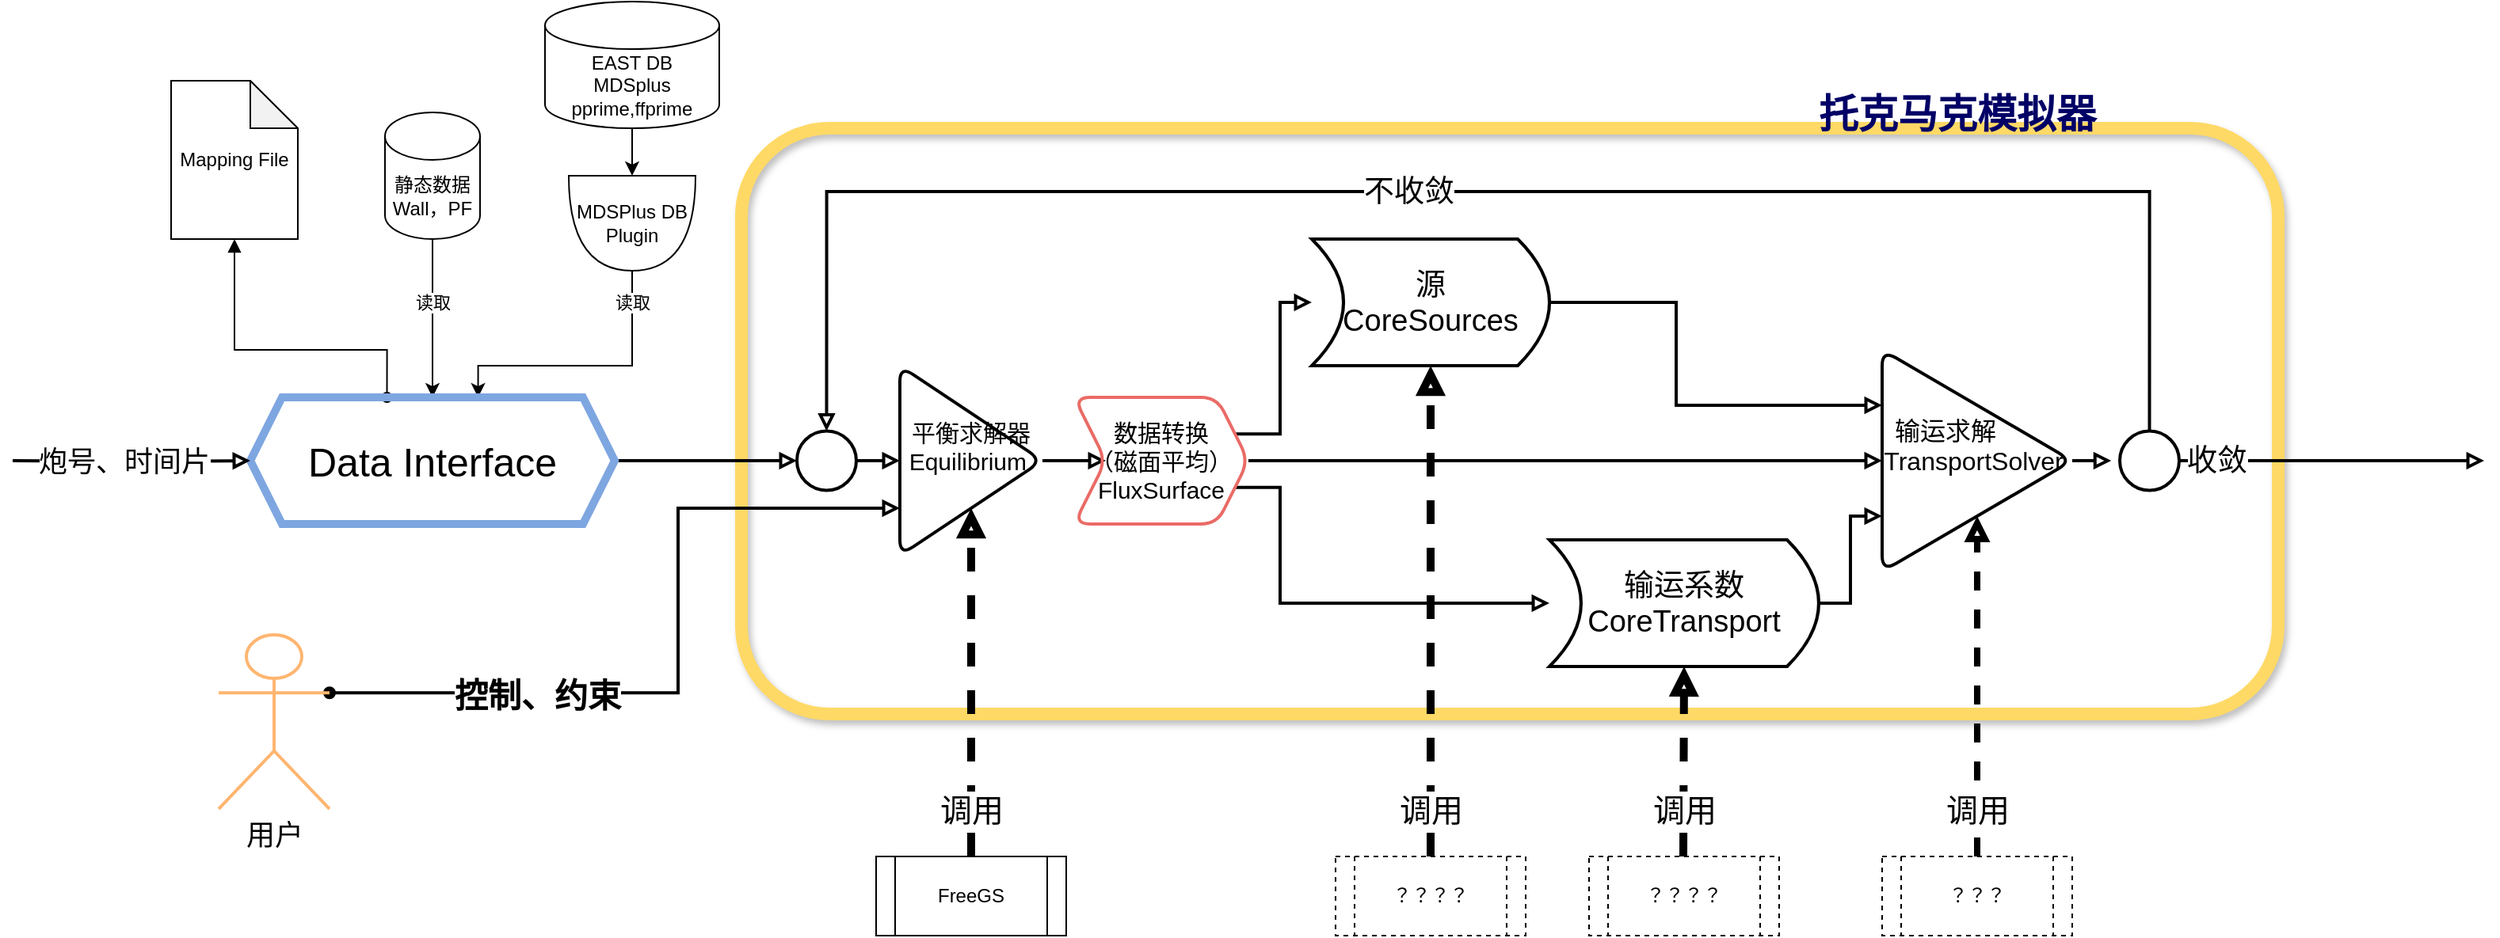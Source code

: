 <mxfile version="13.10.4" type="device"><diagram id="THuYh-ym8cFt9KJ00TGt" name="Page-1"><mxGraphModel dx="1550" dy="852" grid="1" gridSize="10" guides="1" tooltips="1" connect="1" arrows="1" fold="1" page="1" pageScale="1" pageWidth="850" pageHeight="1100" math="0" shadow="0"><root><mxCell id="0"/><mxCell id="1" parent="0"/><mxCell id="cIkYoaAPw058XxT0Uyvx-30" value="" style="rounded=1;whiteSpace=wrap;html=1;shadow=1;sketch=0;strokeWidth=8;fillColor=none;strokeColor=#FFD966;" vertex="1" parent="1"><mxGeometry x="470" y="110" width="970" height="370" as="geometry"/></mxCell><mxCell id="cIkYoaAPw058XxT0Uyvx-10" style="edgeStyle=orthogonalEdgeStyle;rounded=0;orthogonalLoop=1;jettySize=auto;html=1;exitX=0.5;exitY=1;exitDx=0;exitDy=0;exitPerimeter=0;entryX=0.5;entryY=0;entryDx=0;entryDy=0;" edge="1" parent="1" source="cIkYoaAPw058XxT0Uyvx-1" target="cIkYoaAPw058XxT0Uyvx-13"><mxGeometry relative="1" as="geometry"><mxPoint x="255" y="290" as="targetPoint"/></mxGeometry></mxCell><mxCell id="cIkYoaAPw058XxT0Uyvx-20" value="读取" style="edgeLabel;html=1;align=center;verticalAlign=middle;resizable=0;points=[];" vertex="1" connectable="0" parent="cIkYoaAPw058XxT0Uyvx-10"><mxGeometry x="-0.3" relative="1" as="geometry"><mxPoint y="4.71" as="offset"/></mxGeometry></mxCell><mxCell id="cIkYoaAPw058XxT0Uyvx-1" value="静态数据&lt;br&gt;Wall，PF" style="shape=cylinder3;whiteSpace=wrap;html=1;boundedLbl=1;backgroundOutline=1;size=15;" vertex="1" parent="1"><mxGeometry x="245" y="100" width="60" height="80" as="geometry"/></mxCell><mxCell id="cIkYoaAPw058XxT0Uyvx-11" style="edgeStyle=orthogonalEdgeStyle;rounded=0;orthogonalLoop=1;jettySize=auto;html=1;exitX=0.5;exitY=1;exitDx=0;exitDy=0;exitPerimeter=0;entryX=0;entryY=0.5;entryDx=0;entryDy=0;entryPerimeter=0;" edge="1" parent="1" source="cIkYoaAPw058XxT0Uyvx-2" target="cIkYoaAPw058XxT0Uyvx-4"><mxGeometry relative="1" as="geometry"/></mxCell><mxCell id="cIkYoaAPw058XxT0Uyvx-2" value="EAST DB&lt;br&gt;MDSplus&lt;br&gt;pprime,ffprime" style="shape=cylinder3;whiteSpace=wrap;html=1;boundedLbl=1;backgroundOutline=1;size=15;" vertex="1" parent="1"><mxGeometry x="346" y="30" width="110" height="80" as="geometry"/></mxCell><mxCell id="cIkYoaAPw058XxT0Uyvx-9" style="edgeStyle=orthogonalEdgeStyle;rounded=0;orthogonalLoop=1;jettySize=auto;html=1;exitX=0.5;exitY=1;exitDx=0;exitDy=0;exitPerimeter=0;entryX=0.375;entryY=0;entryDx=0;entryDy=0;endArrow=oval;endFill=1;startArrow=block;startFill=1;" edge="1" parent="1" source="cIkYoaAPw058XxT0Uyvx-3" target="cIkYoaAPw058XxT0Uyvx-13"><mxGeometry relative="1" as="geometry"><mxPoint x="207.5" y="290" as="targetPoint"/><Array as="points"><mxPoint x="150" y="250"/><mxPoint x="246" y="250"/></Array></mxGeometry></mxCell><mxCell id="cIkYoaAPw058XxT0Uyvx-3" value="Mapping File" style="shape=note;whiteSpace=wrap;html=1;backgroundOutline=1;darkOpacity=0.05;" vertex="1" parent="1"><mxGeometry x="110" y="80" width="80" height="100" as="geometry"/></mxCell><mxCell id="cIkYoaAPw058XxT0Uyvx-12" style="edgeStyle=orthogonalEdgeStyle;rounded=0;orthogonalLoop=1;jettySize=auto;html=1;exitX=1;exitY=0.5;exitDx=0;exitDy=0;exitPerimeter=0;entryX=0.625;entryY=0;entryDx=0;entryDy=0;" edge="1" parent="1" source="cIkYoaAPw058XxT0Uyvx-4" target="cIkYoaAPw058XxT0Uyvx-13"><mxGeometry relative="1" as="geometry"><mxPoint x="302.5" y="290" as="targetPoint"/><Array as="points"><mxPoint x="401" y="260"/><mxPoint x="304" y="260"/></Array></mxGeometry></mxCell><mxCell id="cIkYoaAPw058XxT0Uyvx-19" value="读取" style="edgeLabel;html=1;align=center;verticalAlign=middle;resizable=0;points=[];" vertex="1" connectable="0" parent="cIkYoaAPw058XxT0Uyvx-12"><mxGeometry x="-0.469" relative="1" as="geometry"><mxPoint x="-0.05" y="-27.06" as="offset"/></mxGeometry></mxCell><mxCell id="cIkYoaAPw058XxT0Uyvx-4" value="MDSPlus DB &lt;br&gt;Plugin" style="shape=or;whiteSpace=wrap;html=1;rotation=0;direction=south;" vertex="1" parent="1"><mxGeometry x="361" y="140" width="80" height="60" as="geometry"/></mxCell><mxCell id="cIkYoaAPw058XxT0Uyvx-34" style="edgeStyle=orthogonalEdgeStyle;rounded=0;orthogonalLoop=1;jettySize=auto;html=1;exitX=1;exitY=0.5;exitDx=0;exitDy=0;entryX=0;entryY=0.5;entryDx=0;entryDy=0;endArrow=block;endFill=0;strokeWidth=2;" edge="1" parent="1" source="cIkYoaAPw058XxT0Uyvx-13" target="cIkYoaAPw058XxT0Uyvx-39"><mxGeometry relative="1" as="geometry"/></mxCell><mxCell id="cIkYoaAPw058XxT0Uyvx-13" value="&lt;font style=&quot;font-size: 25px&quot;&gt;Data Interface&lt;/font&gt;" style="shape=hexagon;perimeter=hexagonPerimeter2;whiteSpace=wrap;html=1;fixedSize=1;fillColor=none;strokeColor=#7EA6E0;strokeWidth=5;" vertex="1" parent="1"><mxGeometry x="160" y="280" width="230" height="80" as="geometry"/></mxCell><mxCell id="cIkYoaAPw058XxT0Uyvx-35" style="edgeStyle=orthogonalEdgeStyle;rounded=0;orthogonalLoop=1;jettySize=auto;html=1;exitX=1;exitY=0.5;exitDx=0;exitDy=0;entryX=0;entryY=0.5;entryDx=0;entryDy=0;endArrow=block;endFill=0;strokeWidth=2;" edge="1" parent="1" source="cIkYoaAPw058XxT0Uyvx-15" target="cIkYoaAPw058XxT0Uyvx-26"><mxGeometry relative="1" as="geometry"><Array as="points"><mxPoint x="680" y="320"/><mxPoint x="680" y="320"/></Array></mxGeometry></mxCell><mxCell id="cIkYoaAPw058XxT0Uyvx-15" value="&lt;font style=&quot;font-size: 15px&quot;&gt;平衡求解器&lt;br&gt;Equilibrium&amp;nbsp; &amp;nbsp;&amp;nbsp;&lt;/font&gt;" style="triangle;whiteSpace=wrap;html=1;rounded=1;sketch=0;shadow=0;fillColor=none;strokeWidth=2;" vertex="1" parent="1"><mxGeometry x="570" y="260" width="90" height="120" as="geometry"/></mxCell><mxCell id="cIkYoaAPw058XxT0Uyvx-18" value="调用" style="edgeStyle=orthogonalEdgeStyle;rounded=0;orthogonalLoop=1;jettySize=auto;html=1;exitX=0.5;exitY=0;exitDx=0;exitDy=0;endArrow=block;endFill=0;dashed=1;strokeWidth=5;fontSize=20;" edge="1" parent="1" source="cIkYoaAPw058XxT0Uyvx-17" target="cIkYoaAPw058XxT0Uyvx-15"><mxGeometry x="-0.727" relative="1" as="geometry"><mxPoint as="offset"/></mxGeometry></mxCell><mxCell id="cIkYoaAPw058XxT0Uyvx-17" value="FreeGS" style="shape=process;whiteSpace=wrap;html=1;backgroundOutline=1;" vertex="1" parent="1"><mxGeometry x="555" y="570" width="120" height="50" as="geometry"/></mxCell><mxCell id="cIkYoaAPw058XxT0Uyvx-37" style="edgeStyle=orthogonalEdgeStyle;rounded=0;orthogonalLoop=1;jettySize=auto;html=1;exitX=1;exitY=0.5;exitDx=0;exitDy=0;endArrow=block;endFill=0;strokeWidth=2;entryX=-0.144;entryY=0.5;entryDx=0;entryDy=0;entryPerimeter=0;" edge="1" parent="1" source="cIkYoaAPw058XxT0Uyvx-25" target="cIkYoaAPw058XxT0Uyvx-41"><mxGeometry relative="1" as="geometry"><mxPoint x="1010" y="320" as="targetPoint"/></mxGeometry></mxCell><mxCell id="cIkYoaAPw058XxT0Uyvx-25" value="&lt;font style=&quot;font-size: 16px&quot;&gt;输运求解&amp;nbsp; &amp;nbsp; &amp;nbsp; &amp;nbsp; &amp;nbsp;&lt;br style=&quot;font-size: 16px&quot;&gt;TransportSolver&amp;nbsp; &amp;nbsp; &amp;nbsp;&lt;/font&gt;" style="triangle;whiteSpace=wrap;html=1;rounded=1;sketch=0;shadow=0;strokeWidth=2;fillColor=none;fontSize=16;" vertex="1" parent="1"><mxGeometry x="1190" y="250" width="120" height="140" as="geometry"/></mxCell><mxCell id="cIkYoaAPw058XxT0Uyvx-36" style="edgeStyle=orthogonalEdgeStyle;rounded=0;orthogonalLoop=1;jettySize=auto;html=1;exitX=1;exitY=0.5;exitDx=0;exitDy=0;endArrow=block;endFill=0;strokeWidth=2;entryX=0;entryY=0.5;entryDx=0;entryDy=0;" edge="1" parent="1" source="cIkYoaAPw058XxT0Uyvx-26" target="cIkYoaAPw058XxT0Uyvx-25"><mxGeometry relative="1" as="geometry"><mxPoint x="1050" y="300" as="targetPoint"/></mxGeometry></mxCell><mxCell id="cIkYoaAPw058XxT0Uyvx-51" style="edgeStyle=orthogonalEdgeStyle;rounded=0;orthogonalLoop=1;jettySize=auto;html=1;endArrow=block;endFill=0;strokeWidth=2;fontSize=19;entryX=0;entryY=0.5;entryDx=0;entryDy=0;exitX=1;exitY=0.25;exitDx=0;exitDy=0;" edge="1" parent="1" source="cIkYoaAPw058XxT0Uyvx-26" target="cIkYoaAPw058XxT0Uyvx-48"><mxGeometry relative="1" as="geometry"><mxPoint x="790" y="260" as="sourcePoint"/><mxPoint x="810" y="370" as="targetPoint"/></mxGeometry></mxCell><mxCell id="cIkYoaAPw058XxT0Uyvx-55" style="edgeStyle=orthogonalEdgeStyle;rounded=0;orthogonalLoop=1;jettySize=auto;html=1;exitX=1;exitY=0.75;exitDx=0;exitDy=0;entryX=0;entryY=0.5;entryDx=0;entryDy=0;endArrow=block;endFill=0;strokeWidth=2;fontSize=19;" edge="1" parent="1" source="cIkYoaAPw058XxT0Uyvx-26" target="cIkYoaAPw058XxT0Uyvx-54"><mxGeometry relative="1" as="geometry"><Array as="points"><mxPoint x="810" y="337"/><mxPoint x="810" y="410"/></Array></mxGeometry></mxCell><mxCell id="cIkYoaAPw058XxT0Uyvx-26" value="数据转换&lt;br style=&quot;font-size: 15px;&quot;&gt;（磁面平均）&lt;br style=&quot;font-size: 15px;&quot;&gt;FluxSurface" style="shape=step;perimeter=stepPerimeter;whiteSpace=wrap;html=1;fixedSize=1;rounded=1;shadow=0;sketch=0;fillColor=none;strokeWidth=2;fontSize=15;strokeColor=#EA6B66;" vertex="1" parent="1"><mxGeometry x="680" y="280" width="110" height="80" as="geometry"/></mxCell><mxCell id="cIkYoaAPw058XxT0Uyvx-43" style="edgeStyle=orthogonalEdgeStyle;rounded=0;orthogonalLoop=1;jettySize=auto;html=1;exitX=1;exitY=0.5;exitDx=0;exitDy=0;entryX=0;entryY=0.5;entryDx=0;entryDy=0;endArrow=block;endFill=0;strokeWidth=2;" edge="1" parent="1" source="cIkYoaAPw058XxT0Uyvx-39" target="cIkYoaAPw058XxT0Uyvx-15"><mxGeometry relative="1" as="geometry"/></mxCell><mxCell id="cIkYoaAPw058XxT0Uyvx-39" value="" style="ellipse;whiteSpace=wrap;html=1;aspect=fixed;rounded=1;shadow=0;sketch=0;strokeWidth=2;fillColor=none;" vertex="1" parent="1"><mxGeometry x="505" y="301.25" width="37.5" height="37.5" as="geometry"/></mxCell><mxCell id="cIkYoaAPw058XxT0Uyvx-42" style="edgeStyle=orthogonalEdgeStyle;rounded=0;orthogonalLoop=1;jettySize=auto;html=1;exitX=0.5;exitY=0;exitDx=0;exitDy=0;entryX=0.5;entryY=0;entryDx=0;entryDy=0;endArrow=block;endFill=0;strokeWidth=2;" edge="1" parent="1" source="cIkYoaAPw058XxT0Uyvx-41" target="cIkYoaAPw058XxT0Uyvx-39"><mxGeometry relative="1" as="geometry"><Array as="points"><mxPoint x="1359" y="150"/><mxPoint x="524" y="150"/></Array></mxGeometry></mxCell><mxCell id="cIkYoaAPw058XxT0Uyvx-45" value="不收敛" style="edgeLabel;html=1;align=center;verticalAlign=middle;resizable=0;points=[];fontSize=19;" vertex="1" connectable="0" parent="cIkYoaAPw058XxT0Uyvx-42"><mxGeometry x="0.153" y="5" relative="1" as="geometry"><mxPoint x="36.95" y="-5" as="offset"/></mxGeometry></mxCell><mxCell id="cIkYoaAPw058XxT0Uyvx-44" style="edgeStyle=orthogonalEdgeStyle;rounded=0;orthogonalLoop=1;jettySize=auto;html=1;exitX=1;exitY=0.5;exitDx=0;exitDy=0;endArrow=block;endFill=0;strokeWidth=2;" edge="1" parent="1" source="cIkYoaAPw058XxT0Uyvx-41"><mxGeometry relative="1" as="geometry"><mxPoint x="1570" y="320" as="targetPoint"/></mxGeometry></mxCell><mxCell id="cIkYoaAPw058XxT0Uyvx-46" value="收敛" style="edgeLabel;html=1;align=center;verticalAlign=middle;resizable=0;points=[];fontSize=19;" vertex="1" connectable="0" parent="cIkYoaAPw058XxT0Uyvx-44"><mxGeometry x="-0.227" y="-1" relative="1" as="geometry"><mxPoint x="-51.62" y="-1" as="offset"/></mxGeometry></mxCell><mxCell id="cIkYoaAPw058XxT0Uyvx-41" value="" style="ellipse;whiteSpace=wrap;html=1;aspect=fixed;rounded=1;shadow=0;sketch=0;strokeWidth=2;fillColor=none;" vertex="1" parent="1"><mxGeometry x="1340" y="301.25" width="37.5" height="37.5" as="geometry"/></mxCell><mxCell id="cIkYoaAPw058XxT0Uyvx-47" value="？？？？" style="shape=process;whiteSpace=wrap;html=1;backgroundOutline=1;dashed=1;" vertex="1" parent="1"><mxGeometry x="845" y="570" width="120" height="50" as="geometry"/></mxCell><mxCell id="cIkYoaAPw058XxT0Uyvx-53" style="edgeStyle=orthogonalEdgeStyle;rounded=0;orthogonalLoop=1;jettySize=auto;html=1;exitX=1;exitY=0.5;exitDx=0;exitDy=0;entryX=0;entryY=0.25;entryDx=0;entryDy=0;endArrow=block;endFill=0;strokeWidth=2;fontSize=19;" edge="1" parent="1" source="cIkYoaAPw058XxT0Uyvx-48" target="cIkYoaAPw058XxT0Uyvx-25"><mxGeometry relative="1" as="geometry"><Array as="points"><mxPoint x="1060" y="220"/><mxPoint x="1060" y="285"/></Array></mxGeometry></mxCell><mxCell id="cIkYoaAPw058XxT0Uyvx-48" value="源&lt;br&gt;CoreSources" style="shape=dataStorage;whiteSpace=wrap;html=1;fixedSize=1;rounded=1;shadow=0;sketch=0;strokeColor=#000000;strokeWidth=2;fontSize=19;rotation=0;fillColor=none;flipV=1;flipH=1;" vertex="1" parent="1"><mxGeometry x="830" y="180" width="150" height="80" as="geometry"/></mxCell><mxCell id="cIkYoaAPw058XxT0Uyvx-56" style="edgeStyle=orthogonalEdgeStyle;rounded=0;orthogonalLoop=1;jettySize=auto;html=1;exitX=1;exitY=0.5;exitDx=0;exitDy=0;entryX=0;entryY=0.75;entryDx=0;entryDy=0;endArrow=block;endFill=0;strokeWidth=2;fontSize=19;" edge="1" parent="1" source="cIkYoaAPw058XxT0Uyvx-54" target="cIkYoaAPw058XxT0Uyvx-25"><mxGeometry relative="1" as="geometry"/></mxCell><mxCell id="cIkYoaAPw058XxT0Uyvx-54" value="输运系数&lt;br&gt;CoreTransport" style="shape=dataStorage;whiteSpace=wrap;html=1;fixedSize=1;rounded=1;shadow=0;sketch=0;strokeColor=#000000;strokeWidth=2;fontSize=19;rotation=0;fillColor=none;flipV=1;flipH=1;" vertex="1" parent="1"><mxGeometry x="980" y="370" width="170" height="80" as="geometry"/></mxCell><mxCell id="cIkYoaAPw058XxT0Uyvx-57" value="？？？？" style="shape=process;whiteSpace=wrap;html=1;backgroundOutline=1;dashed=1;" vertex="1" parent="1"><mxGeometry x="1005" y="570" width="120" height="50" as="geometry"/></mxCell><mxCell id="cIkYoaAPw058XxT0Uyvx-63" style="edgeStyle=orthogonalEdgeStyle;rounded=0;orthogonalLoop=1;jettySize=auto;html=1;exitX=0.5;exitY=0;exitDx=0;exitDy=0;entryX=0.5;entryY=1;entryDx=0;entryDy=0;endArrow=block;endFill=0;strokeWidth=4;fontSize=20;dashed=1;" edge="1" parent="1" source="cIkYoaAPw058XxT0Uyvx-58" target="cIkYoaAPw058XxT0Uyvx-25"><mxGeometry relative="1" as="geometry"/></mxCell><mxCell id="cIkYoaAPw058XxT0Uyvx-64" value="调用" style="edgeLabel;html=1;align=center;verticalAlign=middle;resizable=0;points=[];fontSize=20;" vertex="1" connectable="0" parent="cIkYoaAPw058XxT0Uyvx-63"><mxGeometry x="-0.263" y="-2" relative="1" as="geometry"><mxPoint x="-2" y="48.57" as="offset"/></mxGeometry></mxCell><mxCell id="cIkYoaAPw058XxT0Uyvx-58" value="？？？" style="shape=process;whiteSpace=wrap;html=1;backgroundOutline=1;dashed=1;" vertex="1" parent="1"><mxGeometry x="1190" y="570" width="120" height="50" as="geometry"/></mxCell><mxCell id="cIkYoaAPw058XxT0Uyvx-59" value="调用" style="edgeStyle=orthogonalEdgeStyle;rounded=0;orthogonalLoop=1;jettySize=auto;html=1;exitX=0.5;exitY=0;exitDx=0;exitDy=0;endArrow=block;endFill=0;dashed=1;strokeWidth=5;entryX=0.5;entryY=1;entryDx=0;entryDy=0;fontSize=20;" edge="1" parent="1" source="cIkYoaAPw058XxT0Uyvx-47" target="cIkYoaAPw058XxT0Uyvx-48"><mxGeometry x="-0.806" relative="1" as="geometry"><mxPoint x="890" y="540" as="sourcePoint"/><mxPoint x="890" y="320" as="targetPoint"/><mxPoint as="offset"/></mxGeometry></mxCell><mxCell id="cIkYoaAPw058XxT0Uyvx-60" value="调用" style="edgeStyle=orthogonalEdgeStyle;rounded=0;orthogonalLoop=1;jettySize=auto;html=1;exitX=0.5;exitY=0;exitDx=0;exitDy=0;endArrow=block;endFill=0;dashed=1;strokeWidth=5;entryX=0.5;entryY=1;entryDx=0;entryDy=0;fontSize=20;" edge="1" parent="1" target="cIkYoaAPw058XxT0Uyvx-54"><mxGeometry x="-0.502" relative="1" as="geometry"><mxPoint x="1064.5" y="570" as="sourcePoint"/><mxPoint x="1064.5" y="260" as="targetPoint"/><mxPoint as="offset"/></mxGeometry></mxCell><mxCell id="cIkYoaAPw058XxT0Uyvx-65" value="&lt;font style=&quot;font-size: 25px&quot; color=&quot;#000066&quot;&gt;&lt;b&gt;托克马克模拟器&lt;/b&gt;&lt;/font&gt;" style="text;html=1;strokeColor=none;fillColor=none;align=center;verticalAlign=middle;whiteSpace=wrap;rounded=0;shadow=0;sketch=0;fontSize=16;" vertex="1" parent="1"><mxGeometry x="1125" y="70" width="225" height="60" as="geometry"/></mxCell><mxCell id="cIkYoaAPw058XxT0Uyvx-66" style="edgeStyle=orthogonalEdgeStyle;rounded=0;orthogonalLoop=1;jettySize=auto;html=1;entryX=0;entryY=0.5;entryDx=0;entryDy=0;endArrow=block;endFill=0;strokeWidth=2;" edge="1" parent="1" target="cIkYoaAPw058XxT0Uyvx-13"><mxGeometry relative="1" as="geometry"><mxPoint x="10" y="320" as="sourcePoint"/><mxPoint x="145" y="319.5" as="targetPoint"/></mxGeometry></mxCell><mxCell id="cIkYoaAPw058XxT0Uyvx-70" value="炮号、时间片" style="edgeLabel;html=1;align=center;verticalAlign=middle;resizable=0;points=[];fontSize=18;" vertex="1" connectable="0" parent="cIkYoaAPw058XxT0Uyvx-66"><mxGeometry x="-0.236" y="4" relative="1" as="geometry"><mxPoint x="12.35" y="4" as="offset"/></mxGeometry></mxCell><mxCell id="cIkYoaAPw058XxT0Uyvx-73" style="edgeStyle=orthogonalEdgeStyle;rounded=0;orthogonalLoop=1;jettySize=auto;html=1;exitX=1;exitY=0.333;exitDx=0;exitDy=0;entryX=0;entryY=0.75;entryDx=0;entryDy=0;startArrow=oval;startFill=1;endArrow=block;endFill=0;strokeWidth=2;fontSize=18;fontColor=#7EA6E0;exitPerimeter=0;" edge="1" parent="1" source="cIkYoaAPw058XxT0Uyvx-74" target="cIkYoaAPw058XxT0Uyvx-15"><mxGeometry relative="1" as="geometry"><mxPoint x="310" y="500" as="sourcePoint"/><Array as="points"><mxPoint x="430" y="467"/><mxPoint x="430" y="350"/></Array></mxGeometry></mxCell><mxCell id="cIkYoaAPw058XxT0Uyvx-75" value="&lt;b&gt;&lt;font style=&quot;font-size: 21px&quot; color=&quot;#000000&quot;&gt;控制、约束&lt;/font&gt;&lt;/b&gt;" style="edgeLabel;html=1;align=center;verticalAlign=middle;resizable=0;points=[];fontSize=18;fontColor=#7EA6E0;" vertex="1" connectable="0" parent="cIkYoaAPw058XxT0Uyvx-73"><mxGeometry x="-0.369" y="-1" relative="1" as="geometry"><mxPoint x="-20" as="offset"/></mxGeometry></mxCell><mxCell id="cIkYoaAPw058XxT0Uyvx-74" value="&lt;font color=&quot;#000000&quot;&gt;用户&lt;/font&gt;" style="shape=umlActor;verticalLabelPosition=bottom;verticalAlign=top;html=1;outlineConnect=0;rounded=1;shadow=0;sketch=0;strokeWidth=2;fillColor=none;fontSize=18;fontColor=#7EA6E0;strokeColor=#FFB570;" vertex="1" parent="1"><mxGeometry x="140" y="430" width="70" height="110" as="geometry"/></mxCell></root></mxGraphModel></diagram></mxfile>